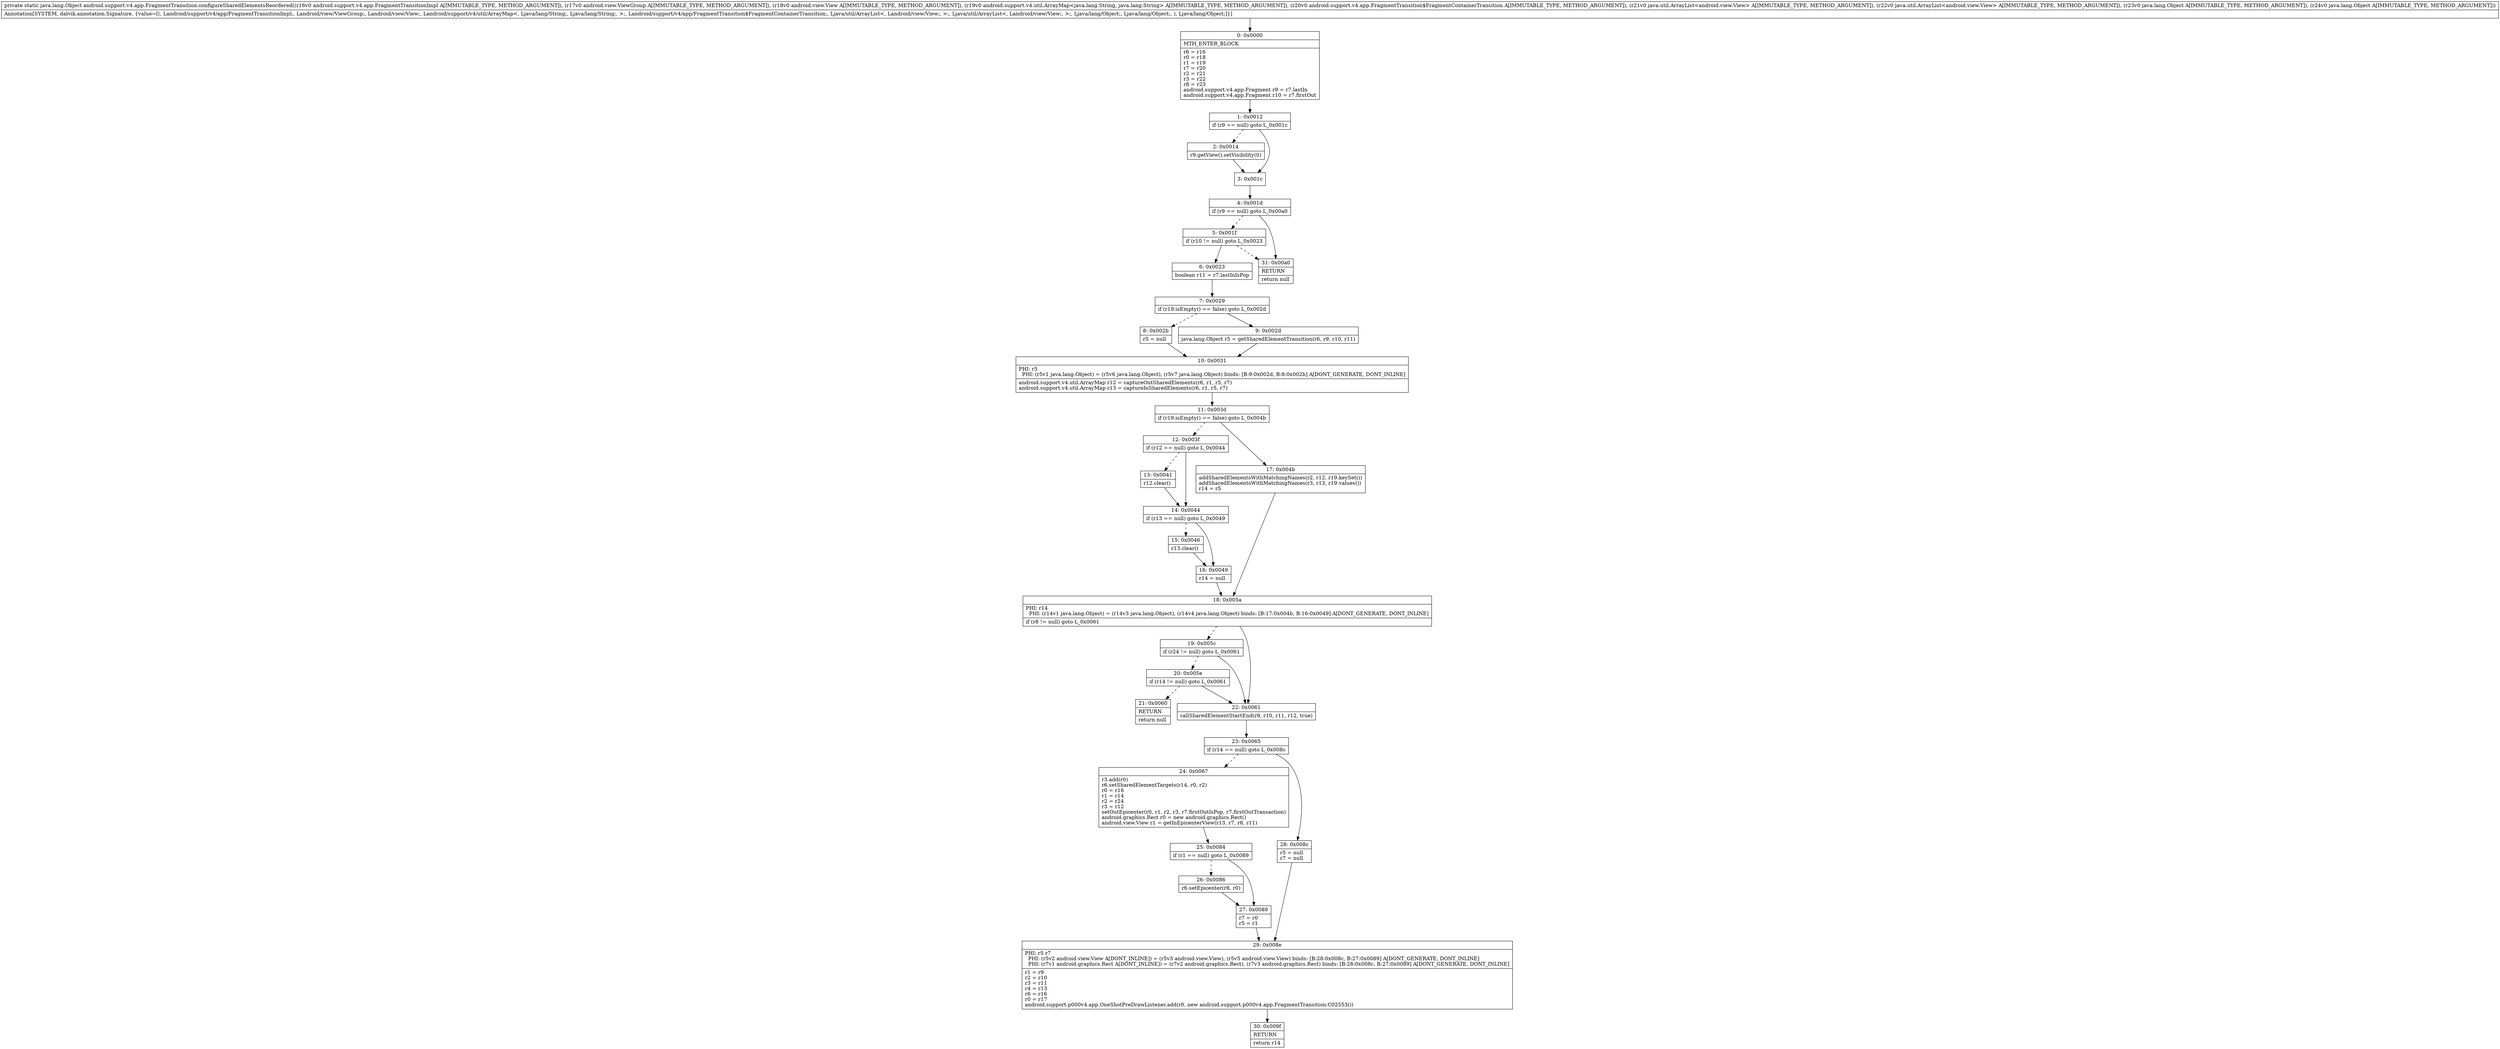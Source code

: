 digraph "CFG forandroid.support.v4.app.FragmentTransition.configureSharedElementsReordered(Landroid\/support\/v4\/app\/FragmentTransitionImpl;Landroid\/view\/ViewGroup;Landroid\/view\/View;Landroid\/support\/v4\/util\/ArrayMap;Landroid\/support\/v4\/app\/FragmentTransition$FragmentContainerTransition;Ljava\/util\/ArrayList;Ljava\/util\/ArrayList;Ljava\/lang\/Object;Ljava\/lang\/Object;)Ljava\/lang\/Object;" {
Node_0 [shape=record,label="{0\:\ 0x0000|MTH_ENTER_BLOCK\l|r6 = r16\lr0 = r18\lr1 = r19\lr7 = r20\lr2 = r21\lr3 = r22\lr8 = r23\landroid.support.v4.app.Fragment r9 = r7.lastIn\landroid.support.v4.app.Fragment r10 = r7.firstOut\l}"];
Node_1 [shape=record,label="{1\:\ 0x0012|if (r9 == null) goto L_0x001c\l}"];
Node_2 [shape=record,label="{2\:\ 0x0014|r9.getView().setVisibility(0)\l}"];
Node_3 [shape=record,label="{3\:\ 0x001c}"];
Node_4 [shape=record,label="{4\:\ 0x001d|if (r9 == null) goto L_0x00a0\l}"];
Node_5 [shape=record,label="{5\:\ 0x001f|if (r10 != null) goto L_0x0023\l}"];
Node_6 [shape=record,label="{6\:\ 0x0023|boolean r11 = r7.lastInIsPop\l}"];
Node_7 [shape=record,label="{7\:\ 0x0029|if (r19.isEmpty() == false) goto L_0x002d\l}"];
Node_8 [shape=record,label="{8\:\ 0x002b|r5 = null\l}"];
Node_9 [shape=record,label="{9\:\ 0x002d|java.lang.Object r5 = getSharedElementTransition(r6, r9, r10, r11)\l}"];
Node_10 [shape=record,label="{10\:\ 0x0031|PHI: r5 \l  PHI: (r5v1 java.lang.Object) = (r5v6 java.lang.Object), (r5v7 java.lang.Object) binds: [B:9:0x002d, B:8:0x002b] A[DONT_GENERATE, DONT_INLINE]\l|android.support.v4.util.ArrayMap r12 = captureOutSharedElements(r6, r1, r5, r7)\landroid.support.v4.util.ArrayMap r13 = captureInSharedElements(r6, r1, r5, r7)\l}"];
Node_11 [shape=record,label="{11\:\ 0x003d|if (r19.isEmpty() == false) goto L_0x004b\l}"];
Node_12 [shape=record,label="{12\:\ 0x003f|if (r12 == null) goto L_0x0044\l}"];
Node_13 [shape=record,label="{13\:\ 0x0041|r12.clear()\l}"];
Node_14 [shape=record,label="{14\:\ 0x0044|if (r13 == null) goto L_0x0049\l}"];
Node_15 [shape=record,label="{15\:\ 0x0046|r13.clear()\l}"];
Node_16 [shape=record,label="{16\:\ 0x0049|r14 = null\l}"];
Node_17 [shape=record,label="{17\:\ 0x004b|addSharedElementsWithMatchingNames(r2, r12, r19.keySet())\laddSharedElementsWithMatchingNames(r3, r13, r19.values())\lr14 = r5\l}"];
Node_18 [shape=record,label="{18\:\ 0x005a|PHI: r14 \l  PHI: (r14v1 java.lang.Object) = (r14v3 java.lang.Object), (r14v4 java.lang.Object) binds: [B:17:0x004b, B:16:0x0049] A[DONT_GENERATE, DONT_INLINE]\l|if (r8 != null) goto L_0x0061\l}"];
Node_19 [shape=record,label="{19\:\ 0x005c|if (r24 != null) goto L_0x0061\l}"];
Node_20 [shape=record,label="{20\:\ 0x005e|if (r14 != null) goto L_0x0061\l}"];
Node_21 [shape=record,label="{21\:\ 0x0060|RETURN\l|return null\l}"];
Node_22 [shape=record,label="{22\:\ 0x0061|callSharedElementStartEnd(r9, r10, r11, r12, true)\l}"];
Node_23 [shape=record,label="{23\:\ 0x0065|if (r14 == null) goto L_0x008c\l}"];
Node_24 [shape=record,label="{24\:\ 0x0067|r3.add(r0)\lr6.setSharedElementTargets(r14, r0, r2)\lr0 = r16\lr1 = r14\lr2 = r24\lr3 = r12\lsetOutEpicenter(r0, r1, r2, r3, r7.firstOutIsPop, r7.firstOutTransaction)\landroid.graphics.Rect r0 = new android.graphics.Rect()\landroid.view.View r1 = getInEpicenterView(r13, r7, r8, r11)\l}"];
Node_25 [shape=record,label="{25\:\ 0x0084|if (r1 == null) goto L_0x0089\l}"];
Node_26 [shape=record,label="{26\:\ 0x0086|r6.setEpicenter(r8, r0)\l}"];
Node_27 [shape=record,label="{27\:\ 0x0089|r7 = r0\lr5 = r1\l}"];
Node_28 [shape=record,label="{28\:\ 0x008c|r5 = null\lr7 = null\l}"];
Node_29 [shape=record,label="{29\:\ 0x008e|PHI: r5 r7 \l  PHI: (r5v2 android.view.View A[DONT_INLINE]) = (r5v3 android.view.View), (r5v5 android.view.View) binds: [B:28:0x008c, B:27:0x0089] A[DONT_GENERATE, DONT_INLINE]\l  PHI: (r7v1 android.graphics.Rect A[DONT_INLINE]) = (r7v2 android.graphics.Rect), (r7v3 android.graphics.Rect) binds: [B:28:0x008c, B:27:0x0089] A[DONT_GENERATE, DONT_INLINE]\l|r1 = r9\lr2 = r10\lr3 = r11\lr4 = r13\lr6 = r16\lr0 = r17\landroid.support.p000v4.app.OneShotPreDrawListener.add(r0, new android.support.p000v4.app.FragmentTransition.C02553())\l}"];
Node_30 [shape=record,label="{30\:\ 0x009f|RETURN\l|return r14\l}"];
Node_31 [shape=record,label="{31\:\ 0x00a0|RETURN\l|return null\l}"];
MethodNode[shape=record,label="{private static java.lang.Object android.support.v4.app.FragmentTransition.configureSharedElementsReordered((r16v0 android.support.v4.app.FragmentTransitionImpl A[IMMUTABLE_TYPE, METHOD_ARGUMENT]), (r17v0 android.view.ViewGroup A[IMMUTABLE_TYPE, METHOD_ARGUMENT]), (r18v0 android.view.View A[IMMUTABLE_TYPE, METHOD_ARGUMENT]), (r19v0 android.support.v4.util.ArrayMap\<java.lang.String, java.lang.String\> A[IMMUTABLE_TYPE, METHOD_ARGUMENT]), (r20v0 android.support.v4.app.FragmentTransition$FragmentContainerTransition A[IMMUTABLE_TYPE, METHOD_ARGUMENT]), (r21v0 java.util.ArrayList\<android.view.View\> A[IMMUTABLE_TYPE, METHOD_ARGUMENT]), (r22v0 java.util.ArrayList\<android.view.View\> A[IMMUTABLE_TYPE, METHOD_ARGUMENT]), (r23v0 java.lang.Object A[IMMUTABLE_TYPE, METHOD_ARGUMENT]), (r24v0 java.lang.Object A[IMMUTABLE_TYPE, METHOD_ARGUMENT]))  | Annotation[SYSTEM, dalvik.annotation.Signature, \{value=[(, Landroid\/support\/v4\/app\/FragmentTransitionImpl;, Landroid\/view\/ViewGroup;, Landroid\/view\/View;, Landroid\/support\/v4\/util\/ArrayMap\<, Ljava\/lang\/String;, Ljava\/lang\/String;, \>;, Landroid\/support\/v4\/app\/FragmentTransition$FragmentContainerTransition;, Ljava\/util\/ArrayList\<, Landroid\/view\/View;, \>;, Ljava\/util\/ArrayList\<, Landroid\/view\/View;, \>;, Ljava\/lang\/Object;, Ljava\/lang\/Object;, ), Ljava\/lang\/Object;]\}]\l}"];
MethodNode -> Node_0;
Node_0 -> Node_1;
Node_1 -> Node_2[style=dashed];
Node_1 -> Node_3;
Node_2 -> Node_3;
Node_3 -> Node_4;
Node_4 -> Node_5[style=dashed];
Node_4 -> Node_31;
Node_5 -> Node_6;
Node_5 -> Node_31[style=dashed];
Node_6 -> Node_7;
Node_7 -> Node_8[style=dashed];
Node_7 -> Node_9;
Node_8 -> Node_10;
Node_9 -> Node_10;
Node_10 -> Node_11;
Node_11 -> Node_12[style=dashed];
Node_11 -> Node_17;
Node_12 -> Node_13[style=dashed];
Node_12 -> Node_14;
Node_13 -> Node_14;
Node_14 -> Node_15[style=dashed];
Node_14 -> Node_16;
Node_15 -> Node_16;
Node_16 -> Node_18;
Node_17 -> Node_18;
Node_18 -> Node_19[style=dashed];
Node_18 -> Node_22;
Node_19 -> Node_20[style=dashed];
Node_19 -> Node_22;
Node_20 -> Node_21[style=dashed];
Node_20 -> Node_22;
Node_22 -> Node_23;
Node_23 -> Node_24[style=dashed];
Node_23 -> Node_28;
Node_24 -> Node_25;
Node_25 -> Node_26[style=dashed];
Node_25 -> Node_27;
Node_26 -> Node_27;
Node_27 -> Node_29;
Node_28 -> Node_29;
Node_29 -> Node_30;
}


